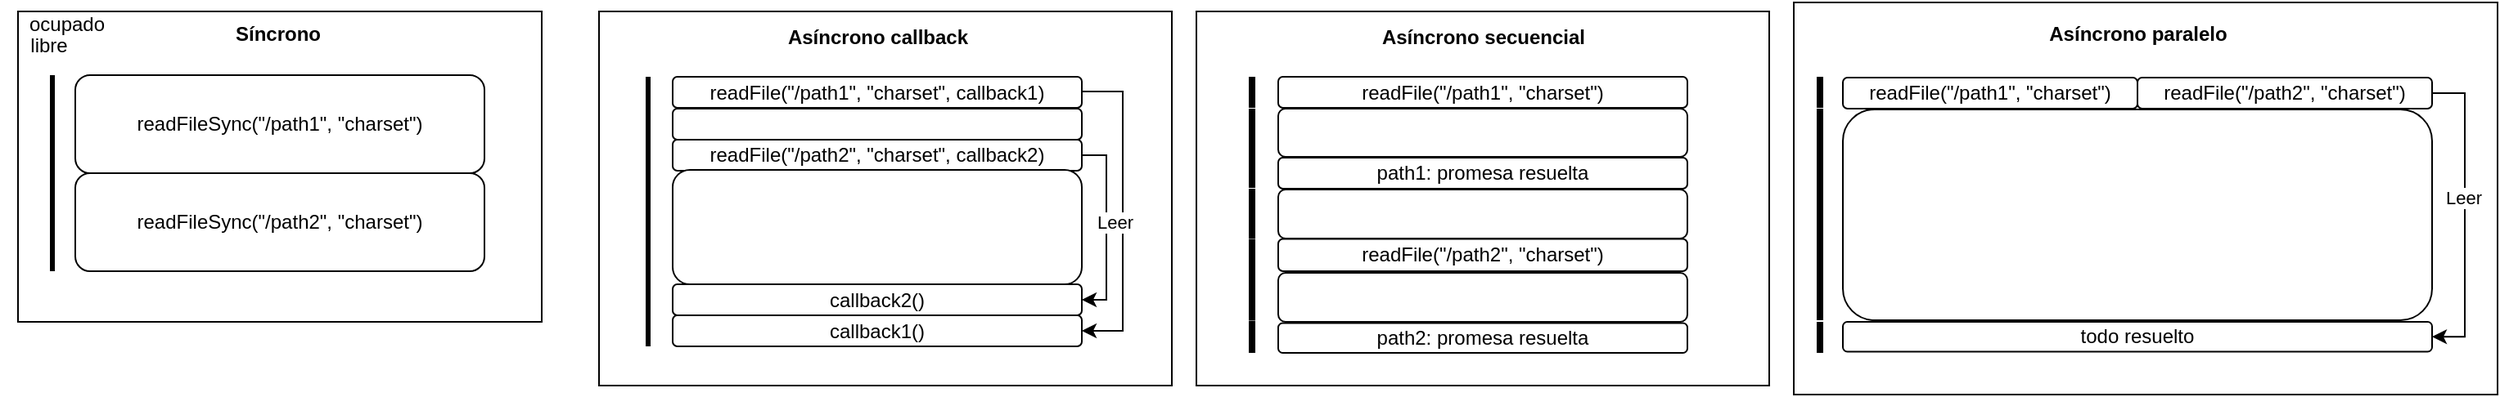 <mxfile version="28.2.1">
  <diagram name="Página-1" id="4vAA6-LfkqkJaONuwYmr">
    <mxGraphModel dx="1842" dy="1026" grid="1" gridSize="10" guides="1" tooltips="1" connect="1" arrows="1" fold="1" page="1" pageScale="1" pageWidth="827" pageHeight="1169" math="0" shadow="0">
      <root>
        <mxCell id="0" />
        <mxCell id="1" parent="0" />
        <mxCell id="R5TEoD98UAiI7K2iKfly-1" value="" style="rounded=0;whiteSpace=wrap;html=1;" vertex="1" parent="1">
          <mxGeometry x="1310" y="75.5" width="430" height="240" as="geometry" />
        </mxCell>
        <mxCell id="YmZyUVctugemeGa0tmNT-90" value="" style="rounded=0;whiteSpace=wrap;html=1;" parent="1" vertex="1">
          <mxGeometry x="945" y="81" width="350" height="229" as="geometry" />
        </mxCell>
        <mxCell id="YmZyUVctugemeGa0tmNT-89" value="" style="rounded=0;whiteSpace=wrap;html=1;" parent="1" vertex="1">
          <mxGeometry x="580" y="81" width="350" height="229" as="geometry" />
        </mxCell>
        <mxCell id="YmZyUVctugemeGa0tmNT-28" style="edgeStyle=orthogonalEdgeStyle;rounded=0;orthogonalLoop=1;jettySize=auto;html=1;entryX=1;entryY=0.5;entryDx=0;entryDy=0;" parent="1" target="YmZyUVctugemeGa0tmNT-18" edge="1">
          <mxGeometry relative="1" as="geometry">
            <mxPoint x="875" y="130" as="sourcePoint" />
            <mxPoint x="875" y="258.75" as="targetPoint" />
            <Array as="points">
              <mxPoint x="900" y="130" />
              <mxPoint x="900" y="276" />
            </Array>
          </mxGeometry>
        </mxCell>
        <mxCell id="YmZyUVctugemeGa0tmNT-9" value="" style="rounded=0;whiteSpace=wrap;html=1;" parent="1" vertex="1">
          <mxGeometry x="225" y="81" width="320" height="190" as="geometry" />
        </mxCell>
        <mxCell id="YmZyUVctugemeGa0tmNT-2" value="readFileSync(&quot;/path1&quot;, &quot;charset&quot;)" style="rounded=1;whiteSpace=wrap;html=1;fillColor=light-dark(#FFFFFF,#EC4A4D);" parent="1" vertex="1">
          <mxGeometry x="260" y="120" width="250" height="60" as="geometry" />
        </mxCell>
        <mxCell id="YmZyUVctugemeGa0tmNT-5" value="readFileSync(&quot;/path2&quot;, &quot;charset&quot;)" style="rounded=1;whiteSpace=wrap;html=1;fillColor=light-dark(#FFFFFF,#EC4A4D);" parent="1" vertex="1">
          <mxGeometry x="260" y="180" width="250" height="60" as="geometry" />
        </mxCell>
        <mxCell id="YmZyUVctugemeGa0tmNT-8" value="Síncrono" style="text;html=1;align=center;verticalAlign=middle;whiteSpace=wrap;rounded=0;fontStyle=1" parent="1" vertex="1">
          <mxGeometry x="354" y="80" width="60" height="30" as="geometry" />
        </mxCell>
        <mxCell id="YmZyUVctugemeGa0tmNT-11" value="readFile(&quot;/path1&quot;, &quot;charset&quot;, callback1)" style="rounded=1;whiteSpace=wrap;html=1;fillColor=light-dark(#FFFFFF,#EC4A4D);fillStyle=solid;" parent="1" vertex="1">
          <mxGeometry x="625" y="121" width="250" height="19" as="geometry" />
        </mxCell>
        <mxCell id="YmZyUVctugemeGa0tmNT-29" style="edgeStyle=orthogonalEdgeStyle;rounded=0;orthogonalLoop=1;jettySize=auto;html=1;entryX=1;entryY=0.5;entryDx=0;entryDy=0;" parent="1" source="YmZyUVctugemeGa0tmNT-12" target="YmZyUVctugemeGa0tmNT-17" edge="1">
          <mxGeometry relative="1" as="geometry">
            <Array as="points">
              <mxPoint x="890" y="169.0" />
              <mxPoint x="890" y="258" />
            </Array>
          </mxGeometry>
        </mxCell>
        <mxCell id="YmZyUVctugemeGa0tmNT-88" value="Leer" style="edgeLabel;html=1;align=center;verticalAlign=middle;resizable=0;points=[];labelBackgroundColor=light-dark(#FFFFFF,#000000);" parent="YmZyUVctugemeGa0tmNT-29" vertex="1" connectable="0">
          <mxGeometry x="-0.165" relative="1" as="geometry">
            <mxPoint x="5" y="6" as="offset" />
          </mxGeometry>
        </mxCell>
        <mxCell id="YmZyUVctugemeGa0tmNT-12" value="readFile(&quot;/path2&quot;, &quot;charset&quot;, callback2)" style="rounded=1;whiteSpace=wrap;html=1;fillColor=light-dark(#FFFFFF,#EC4A4D);" parent="1" vertex="1">
          <mxGeometry x="625" y="159.5" width="250" height="19" as="geometry" />
        </mxCell>
        <mxCell id="YmZyUVctugemeGa0tmNT-14" value="Asíncrono callback" style="text;html=1;align=center;verticalAlign=middle;whiteSpace=wrap;rounded=0;fontStyle=1" parent="1" vertex="1">
          <mxGeometry x="659.5" y="82" width="181" height="30" as="geometry" />
        </mxCell>
        <mxCell id="YmZyUVctugemeGa0tmNT-15" value="" style="rounded=1;whiteSpace=wrap;html=1;fillColor=light-dark(#FFFFFF,#46A761);" parent="1" vertex="1">
          <mxGeometry x="625" y="140.5" width="250" height="19" as="geometry" />
        </mxCell>
        <mxCell id="YmZyUVctugemeGa0tmNT-16" value="" style="rounded=1;whiteSpace=wrap;html=1;fillColor=light-dark(#FFFFFF,#46A761);" parent="1" vertex="1">
          <mxGeometry x="625" y="178" width="250" height="70" as="geometry" />
        </mxCell>
        <mxCell id="YmZyUVctugemeGa0tmNT-17" value="callback2()" style="rounded=1;whiteSpace=wrap;html=1;fillColor=light-dark(#FFFFFF,#EC4A4D);" parent="1" vertex="1">
          <mxGeometry x="625" y="248" width="250" height="19" as="geometry" />
        </mxCell>
        <mxCell id="YmZyUVctugemeGa0tmNT-18" value="callback1()" style="rounded=1;whiteSpace=wrap;html=1;fillColor=light-dark(#FFFFFF,#EC4A4D);" parent="1" vertex="1">
          <mxGeometry x="625" y="267" width="250" height="19" as="geometry" />
        </mxCell>
        <mxCell id="YmZyUVctugemeGa0tmNT-32" value="readFile(&quot;/path1&quot;, &quot;charset&quot;)" style="rounded=1;whiteSpace=wrap;html=1;fillColor=light-dark(#FFFFFF,#EC4A4D);fillStyle=solid;" parent="1" vertex="1">
          <mxGeometry x="995" y="121" width="250" height="19" as="geometry" />
        </mxCell>
        <mxCell id="YmZyUVctugemeGa0tmNT-34" value="path1: promesa resuelta" style="rounded=1;whiteSpace=wrap;html=1;fillColor=light-dark(#FFFFFF,#EC4A4D);" parent="1" vertex="1">
          <mxGeometry x="995" y="170.5" width="250" height="19" as="geometry" />
        </mxCell>
        <mxCell id="YmZyUVctugemeGa0tmNT-36" value="Asíncrono secuencial" style="text;html=1;align=center;verticalAlign=middle;whiteSpace=wrap;rounded=0;fontStyle=1" parent="1" vertex="1">
          <mxGeometry x="1029.5" y="82" width="181" height="30" as="geometry" />
        </mxCell>
        <mxCell id="YmZyUVctugemeGa0tmNT-38" value="" style="rounded=1;whiteSpace=wrap;html=1;fillColor=light-dark(#FFFFFF,#46A761);" parent="1" vertex="1">
          <mxGeometry x="995" y="140.5" width="250" height="29.5" as="geometry" />
        </mxCell>
        <mxCell id="YmZyUVctugemeGa0tmNT-39" value="" style="rounded=1;whiteSpace=wrap;html=1;fillColor=light-dark(#FFFFFF,#46A761);" parent="1" vertex="1">
          <mxGeometry x="995" y="190" width="250" height="30" as="geometry" />
        </mxCell>
        <mxCell id="YmZyUVctugemeGa0tmNT-46" value="readFile(&quot;/path2&quot;, &quot;charset&quot;)" style="rounded=1;whiteSpace=wrap;html=1;fillColor=light-dark(#FFFFFF,#EC4A4D);fillStyle=solid;" parent="1" vertex="1">
          <mxGeometry x="995" y="220.25" width="250" height="19.75" as="geometry" />
        </mxCell>
        <mxCell id="YmZyUVctugemeGa0tmNT-47" value="path2: promesa resuelta" style="rounded=1;whiteSpace=wrap;html=1;fillColor=light-dark(#FFFFFF,#EC4A4D);" parent="1" vertex="1">
          <mxGeometry x="995" y="271.75" width="250" height="18.25" as="geometry" />
        </mxCell>
        <mxCell id="YmZyUVctugemeGa0tmNT-56" value="" style="endArrow=none;html=1;rounded=0;exitX=0.5;exitY=1;exitDx=0;exitDy=0;entryX=0.5;entryY=1;entryDx=0;entryDy=0;strokeWidth=3;strokeColor=light-dark(#000000,#EC4A4D);" parent="1" edge="1">
          <mxGeometry width="50" height="50" relative="1" as="geometry">
            <mxPoint x="246" y="240" as="sourcePoint" />
            <mxPoint x="246" y="180" as="targetPoint" />
          </mxGeometry>
        </mxCell>
        <mxCell id="YmZyUVctugemeGa0tmNT-58" value="" style="endArrow=none;html=1;rounded=0;exitX=0.5;exitY=1;exitDx=0;exitDy=0;entryX=0.5;entryY=1;entryDx=0;entryDy=0;strokeWidth=3;strokeColor=light-dark(#000000,#EC4A4D);" parent="1" edge="1">
          <mxGeometry width="50" height="50" relative="1" as="geometry">
            <mxPoint x="246" y="180" as="sourcePoint" />
            <mxPoint x="246" y="120" as="targetPoint" />
          </mxGeometry>
        </mxCell>
        <mxCell id="YmZyUVctugemeGa0tmNT-59" value="" style="endArrow=none;html=1;rounded=0;entryX=0.5;entryY=0;entryDx=0;entryDy=0;exitX=0.5;exitY=1;exitDx=0;exitDy=0;strokeWidth=3;strokeColor=light-dark(#000000,#EC4A4D);" parent="1" edge="1">
          <mxGeometry width="50" height="50" relative="1" as="geometry">
            <mxPoint x="610" y="140" as="sourcePoint" />
            <mxPoint x="610" y="121" as="targetPoint" />
          </mxGeometry>
        </mxCell>
        <mxCell id="YmZyUVctugemeGa0tmNT-60" value="" style="endArrow=none;html=1;rounded=0;entryX=0.5;entryY=0;entryDx=0;entryDy=0;exitX=0.5;exitY=1;exitDx=0;exitDy=0;strokeWidth=3;strokeColor=light-dark(#000000,#46A761);" parent="1" edge="1">
          <mxGeometry width="50" height="50" relative="1" as="geometry">
            <mxPoint x="610" y="159" as="sourcePoint" />
            <mxPoint x="610" y="140" as="targetPoint" />
          </mxGeometry>
        </mxCell>
        <mxCell id="YmZyUVctugemeGa0tmNT-61" value="" style="endArrow=none;html=1;rounded=0;entryX=0.5;entryY=0;entryDx=0;entryDy=0;exitX=0.5;exitY=1;exitDx=0;exitDy=0;strokeWidth=3;strokeColor=light-dark(#000000,#EC4A4D);" parent="1" edge="1">
          <mxGeometry width="50" height="50" relative="1" as="geometry">
            <mxPoint x="610" y="178" as="sourcePoint" />
            <mxPoint x="610" y="159" as="targetPoint" />
          </mxGeometry>
        </mxCell>
        <mxCell id="YmZyUVctugemeGa0tmNT-62" value="" style="endArrow=none;html=1;rounded=0;entryX=0.5;entryY=0;entryDx=0;entryDy=0;exitX=0.5;exitY=1;exitDx=0;exitDy=0;strokeWidth=3;strokeColor=light-dark(#000000,#46A761);" parent="1" edge="1">
          <mxGeometry width="50" height="50" relative="1" as="geometry">
            <mxPoint x="610" y="248" as="sourcePoint" />
            <mxPoint x="610" y="178" as="targetPoint" />
          </mxGeometry>
        </mxCell>
        <mxCell id="YmZyUVctugemeGa0tmNT-63" value="" style="endArrow=none;html=1;rounded=0;entryX=0.5;entryY=0;entryDx=0;entryDy=0;exitX=0.5;exitY=1;exitDx=0;exitDy=0;strokeWidth=3;strokeColor=light-dark(#000000,#EC4A4D);" parent="1" edge="1">
          <mxGeometry width="50" height="50" relative="1" as="geometry">
            <mxPoint x="610" y="267" as="sourcePoint" />
            <mxPoint x="610" y="248" as="targetPoint" />
          </mxGeometry>
        </mxCell>
        <mxCell id="YmZyUVctugemeGa0tmNT-65" value="" style="endArrow=none;html=1;rounded=0;entryX=0.5;entryY=0;entryDx=0;entryDy=0;exitX=0.5;exitY=1;exitDx=0;exitDy=0;strokeWidth=3;strokeColor=light-dark(#000000,#EC4A4D);" parent="1" edge="1">
          <mxGeometry width="50" height="50" relative="1" as="geometry">
            <mxPoint x="610" y="286" as="sourcePoint" />
            <mxPoint x="610" y="267" as="targetPoint" />
          </mxGeometry>
        </mxCell>
        <mxCell id="YmZyUVctugemeGa0tmNT-66" value="readFile(&quot;/path1&quot;, &quot;charset&quot;)" style="rounded=1;whiteSpace=wrap;html=1;fillColor=light-dark(#FFFFFF,#EC4A4D);fillStyle=solid;" parent="1" vertex="1">
          <mxGeometry x="1340" y="121.5" width="180" height="19" as="geometry" />
        </mxCell>
        <mxCell id="R5TEoD98UAiI7K2iKfly-2" style="edgeStyle=orthogonalEdgeStyle;rounded=0;orthogonalLoop=1;jettySize=auto;html=1;entryX=1;entryY=0.5;entryDx=0;entryDy=0;" edge="1" parent="1" source="YmZyUVctugemeGa0tmNT-68" target="YmZyUVctugemeGa0tmNT-71">
          <mxGeometry relative="1" as="geometry">
            <Array as="points">
              <mxPoint x="1720" y="131" />
              <mxPoint x="1720" y="280" />
            </Array>
          </mxGeometry>
        </mxCell>
        <mxCell id="YmZyUVctugemeGa0tmNT-68" value="readFile(&quot;/path2&quot;, &quot;charset&quot;)" style="rounded=1;whiteSpace=wrap;html=1;fillColor=light-dark(#FFFFFF,#EC4A4D);fillStyle=solid;" parent="1" vertex="1">
          <mxGeometry x="1520" y="121.5" width="180" height="19" as="geometry" />
        </mxCell>
        <mxCell id="YmZyUVctugemeGa0tmNT-70" value="" style="rounded=1;whiteSpace=wrap;html=1;fillColor=light-dark(#FFFFFF,#46A761);" parent="1" vertex="1">
          <mxGeometry x="1340" y="141" width="360" height="129" as="geometry" />
        </mxCell>
        <mxCell id="YmZyUVctugemeGa0tmNT-71" value="todo resuelto" style="rounded=1;whiteSpace=wrap;html=1;fillColor=light-dark(#FFFFFF,#EC4A4D);" parent="1" vertex="1">
          <mxGeometry x="1340" y="271" width="360" height="18.25" as="geometry" />
        </mxCell>
        <mxCell id="YmZyUVctugemeGa0tmNT-72" value="Asíncrono paralelo" style="text;html=1;align=center;verticalAlign=middle;whiteSpace=wrap;rounded=0;fontStyle=1" parent="1" vertex="1">
          <mxGeometry x="1429.5" y="80" width="181" height="30" as="geometry" />
        </mxCell>
        <mxCell id="YmZyUVctugemeGa0tmNT-73" value="" style="endArrow=none;html=1;rounded=0;exitX=0.5;exitY=0;exitDx=0;exitDy=0;entryX=0.5;entryY=1;entryDx=0;entryDy=0;strokeWidth=4;strokeColor=light-dark(#000000,#EC4A4D);" parent="1" edge="1">
          <mxGeometry width="50" height="50" relative="1" as="geometry">
            <mxPoint x="979" y="121.0" as="sourcePoint" />
            <mxPoint x="979" y="140" as="targetPoint" />
          </mxGeometry>
        </mxCell>
        <mxCell id="YmZyUVctugemeGa0tmNT-74" value="" style="endArrow=none;html=1;rounded=0;exitX=0.5;exitY=0;exitDx=0;exitDy=0;entryX=0.5;entryY=1;entryDx=0;entryDy=0;strokeWidth=4;strokeColor=light-dark(#000000,#46A761);" parent="1" edge="1">
          <mxGeometry width="50" height="50" relative="1" as="geometry">
            <mxPoint x="979" y="140.5" as="sourcePoint" />
            <mxPoint x="979" y="170.0" as="targetPoint" />
          </mxGeometry>
        </mxCell>
        <mxCell id="YmZyUVctugemeGa0tmNT-75" value="" style="endArrow=none;html=1;rounded=0;exitX=0.5;exitY=0;exitDx=0;exitDy=0;entryX=0.5;entryY=1;entryDx=0;entryDy=0;strokeWidth=4;strokeColor=light-dark(#000000,#EC4A4D);" parent="1" edge="1">
          <mxGeometry width="50" height="50" relative="1" as="geometry">
            <mxPoint x="979" y="170" as="sourcePoint" />
            <mxPoint x="979" y="189.0" as="targetPoint" />
          </mxGeometry>
        </mxCell>
        <mxCell id="YmZyUVctugemeGa0tmNT-76" value="" style="endArrow=none;html=1;rounded=0;exitX=0.5;exitY=0;exitDx=0;exitDy=0;strokeWidth=4;strokeColor=light-dark(#000000,#46A761);" parent="1" edge="1">
          <mxGeometry width="50" height="50" relative="1" as="geometry">
            <mxPoint x="979" y="189.5" as="sourcePoint" />
            <mxPoint x="979" y="220" as="targetPoint" />
          </mxGeometry>
        </mxCell>
        <mxCell id="YmZyUVctugemeGa0tmNT-78" value="" style="rounded=1;whiteSpace=wrap;html=1;fillColor=light-dark(#FFFFFF,#46A761);" parent="1" vertex="1">
          <mxGeometry x="995" y="241" width="250" height="30" as="geometry" />
        </mxCell>
        <mxCell id="YmZyUVctugemeGa0tmNT-79" value="" style="endArrow=none;html=1;rounded=0;exitX=0.5;exitY=0;exitDx=0;exitDy=0;strokeWidth=4;entryX=0.5;entryY=1;entryDx=0;entryDy=0;strokeColor=light-dark(#000000,#EC4A4D);" parent="1" edge="1">
          <mxGeometry width="50" height="50" relative="1" as="geometry">
            <mxPoint x="979" y="220.25" as="sourcePoint" />
            <mxPoint x="979" y="240" as="targetPoint" />
          </mxGeometry>
        </mxCell>
        <mxCell id="YmZyUVctugemeGa0tmNT-80" value="" style="endArrow=none;html=1;rounded=0;exitX=0.5;exitY=0;exitDx=0;exitDy=0;strokeWidth=4;strokeColor=light-dark(#000000,#46A761);" parent="1" edge="1">
          <mxGeometry width="50" height="50" relative="1" as="geometry">
            <mxPoint x="979" y="239.5" as="sourcePoint" />
            <mxPoint x="979" y="270" as="targetPoint" />
          </mxGeometry>
        </mxCell>
        <mxCell id="YmZyUVctugemeGa0tmNT-81" value="" style="endArrow=none;html=1;rounded=0;exitX=0.5;exitY=0;exitDx=0;exitDy=0;strokeWidth=4;entryX=0.5;entryY=1;entryDx=0;entryDy=0;strokeColor=light-dark(#000000,#EC4A4D);" parent="1" edge="1">
          <mxGeometry width="50" height="50" relative="1" as="geometry">
            <mxPoint x="979" y="270.25" as="sourcePoint" />
            <mxPoint x="979" y="290" as="targetPoint" />
          </mxGeometry>
        </mxCell>
        <mxCell id="YmZyUVctugemeGa0tmNT-83" value="" style="endArrow=none;html=1;rounded=0;exitX=0.5;exitY=0;exitDx=0;exitDy=0;strokeWidth=4;strokeColor=light-dark(#000000,#46A761);" parent="1" edge="1">
          <mxGeometry width="50" height="50" relative="1" as="geometry">
            <mxPoint x="1326" y="140.5" as="sourcePoint" />
            <mxPoint x="1326" y="270" as="targetPoint" />
          </mxGeometry>
        </mxCell>
        <mxCell id="YmZyUVctugemeGa0tmNT-84" value="" style="endArrow=none;html=1;rounded=0;exitX=0.5;exitY=0;exitDx=0;exitDy=0;entryX=0.5;entryY=1;entryDx=0;entryDy=0;strokeWidth=4;strokeColor=light-dark(#000000,#EC4A4D);" parent="1" edge="1">
          <mxGeometry width="50" height="50" relative="1" as="geometry">
            <mxPoint x="1326" y="121" as="sourcePoint" />
            <mxPoint x="1326" y="140.0" as="targetPoint" />
          </mxGeometry>
        </mxCell>
        <mxCell id="YmZyUVctugemeGa0tmNT-85" value="" style="endArrow=none;html=1;rounded=0;exitX=0.5;exitY=0;exitDx=0;exitDy=0;entryX=0.5;entryY=1;entryDx=0;entryDy=0;strokeWidth=4;strokeColor=light-dark(#000000,#EC4A4D);" parent="1" edge="1">
          <mxGeometry width="50" height="50" relative="1" as="geometry">
            <mxPoint x="1326" y="271" as="sourcePoint" />
            <mxPoint x="1326" y="290.0" as="targetPoint" />
          </mxGeometry>
        </mxCell>
        <mxCell id="YmZyUVctugemeGa0tmNT-86" value="ocupado" style="text;html=1;align=center;verticalAlign=middle;whiteSpace=wrap;rounded=0;fontColor=light-dark(#000000,#EC4A4D);" parent="1" vertex="1">
          <mxGeometry x="225" y="74" width="60" height="30" as="geometry" />
        </mxCell>
        <mxCell id="YmZyUVctugemeGa0tmNT-87" value="libre" style="text;html=1;align=center;verticalAlign=middle;whiteSpace=wrap;rounded=0;fontColor=light-dark(#000000,#46A761);" parent="1" vertex="1">
          <mxGeometry x="214" y="87" width="60" height="30" as="geometry" />
        </mxCell>
        <mxCell id="R5TEoD98UAiI7K2iKfly-3" value="Leer" style="edgeLabel;html=1;align=center;verticalAlign=middle;resizable=0;points=[];labelBackgroundColor=light-dark(#FFFFFF,#000000);" vertex="1" connectable="0" parent="1">
          <mxGeometry x="1490" y="195.5" as="geometry">
            <mxPoint x="229" y="-1" as="offset" />
          </mxGeometry>
        </mxCell>
      </root>
    </mxGraphModel>
  </diagram>
</mxfile>
